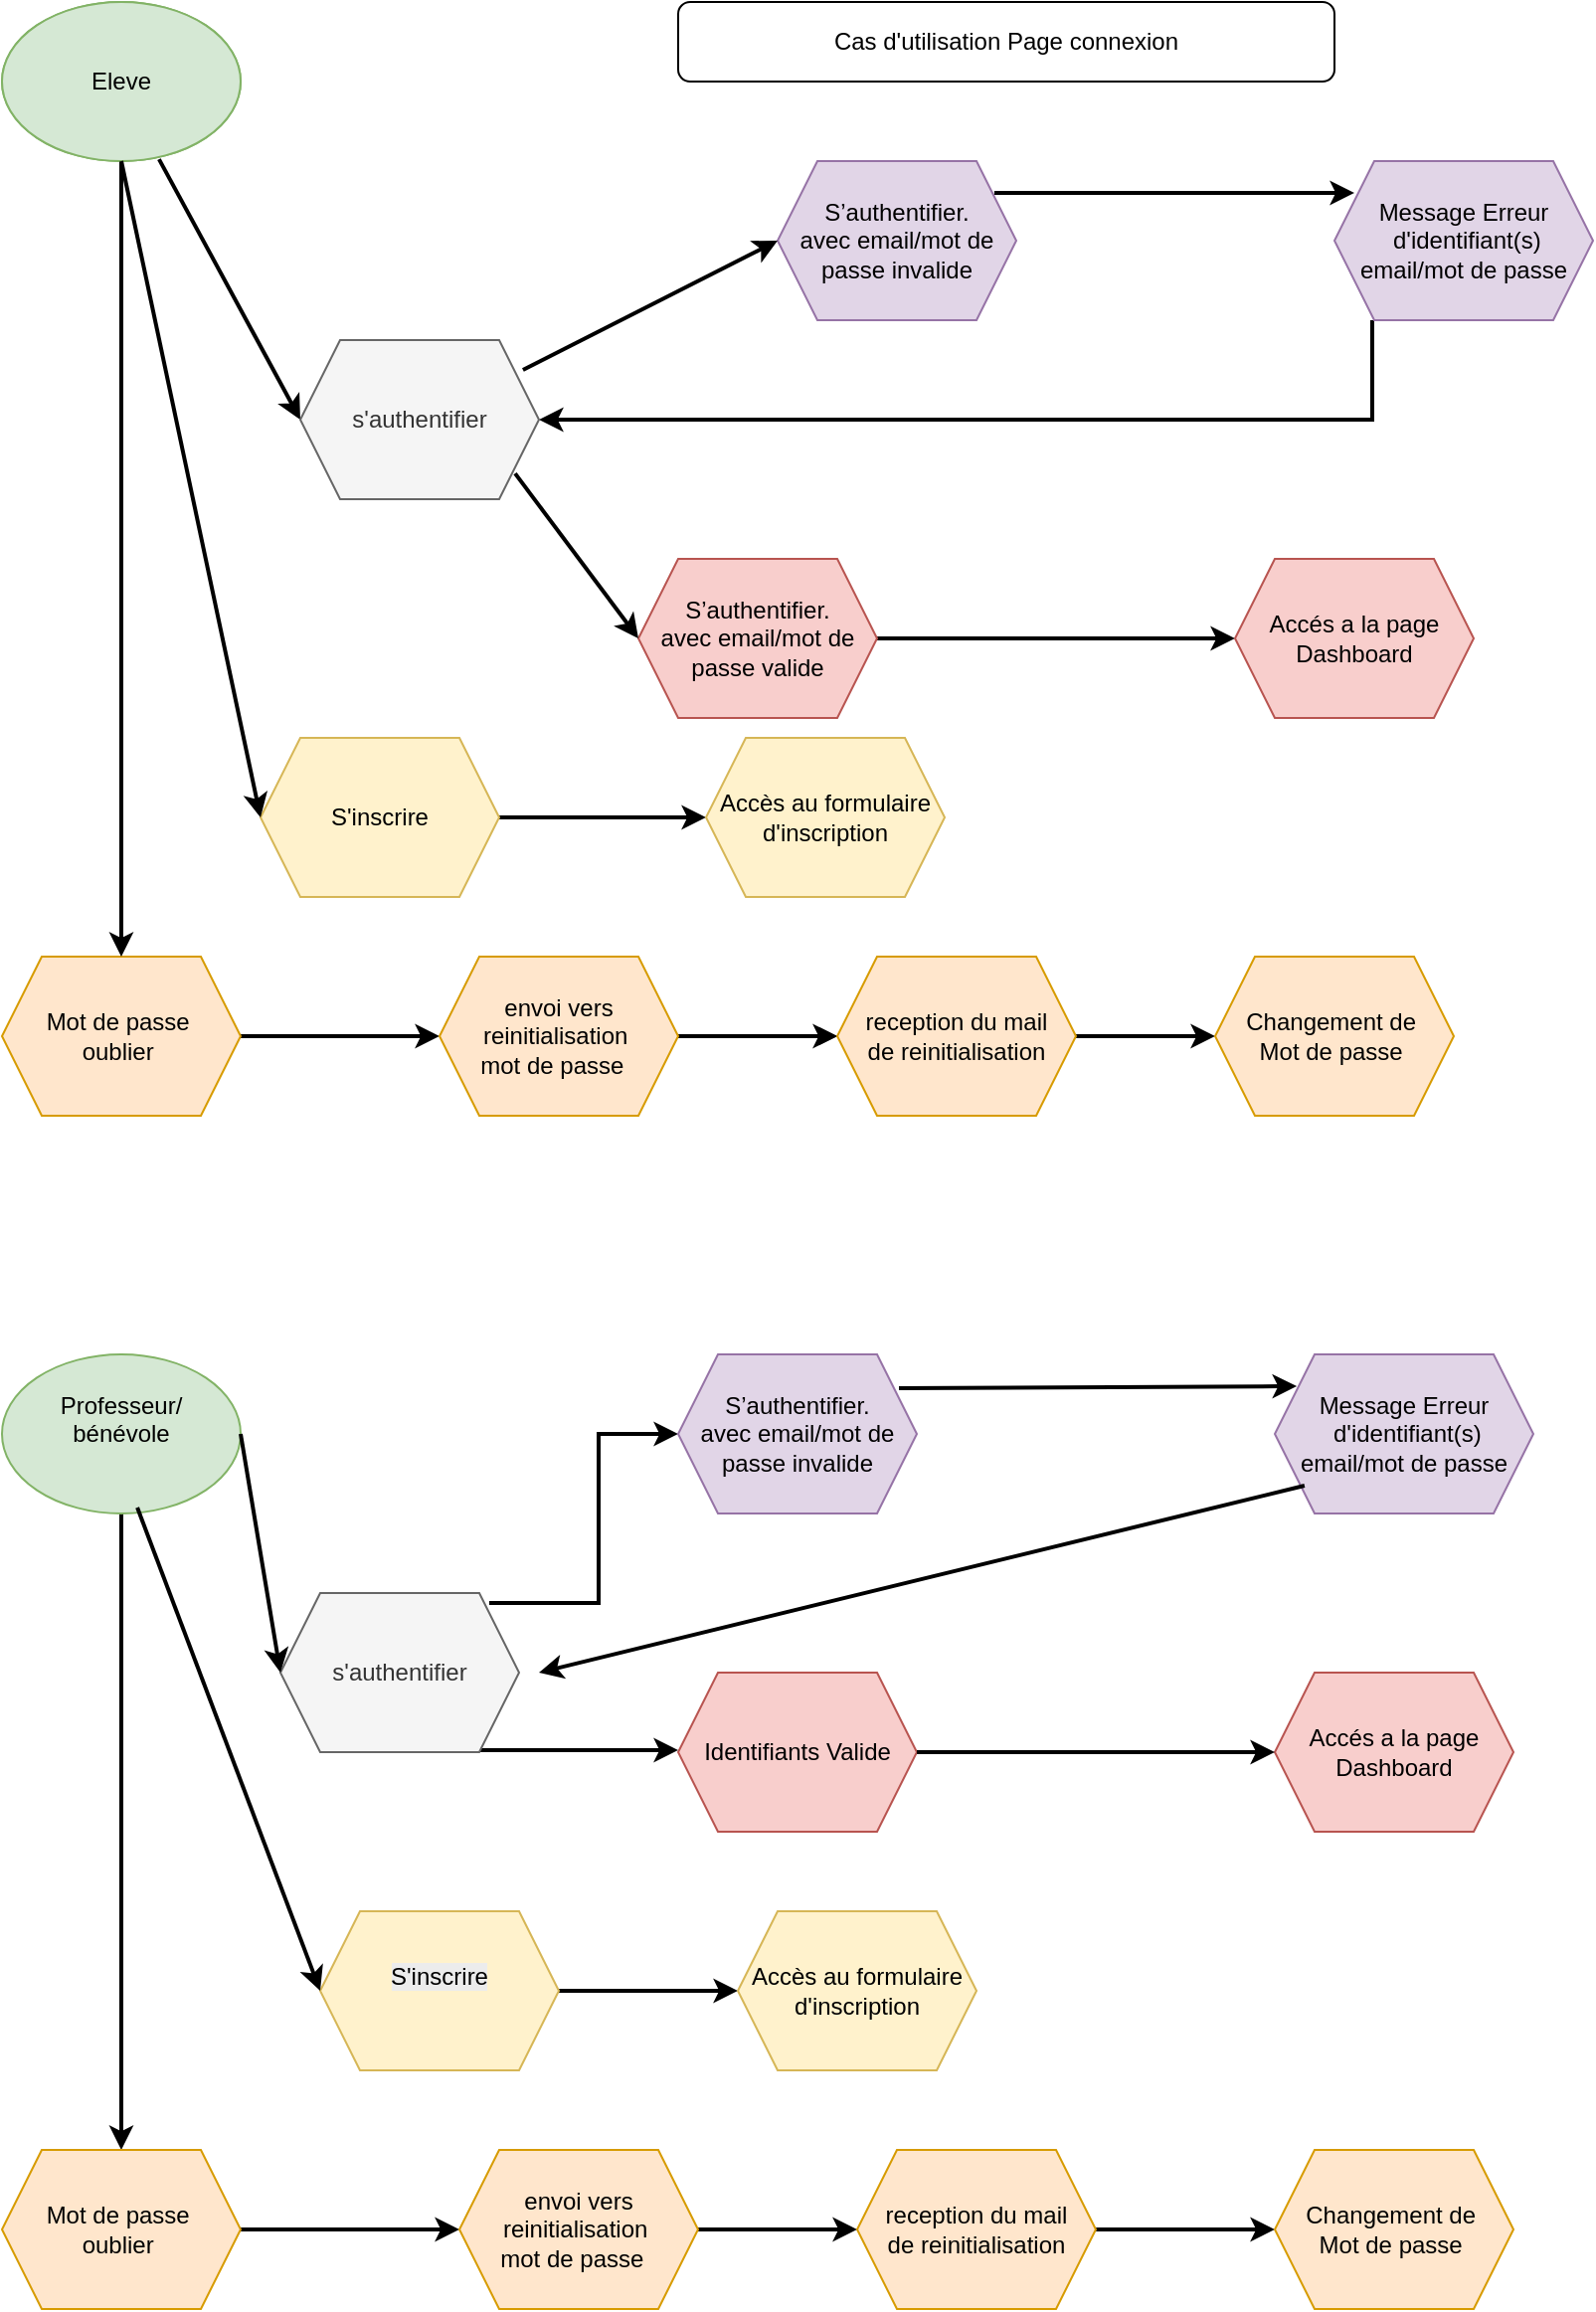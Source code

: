 <mxfile version="27.1.1">
  <diagram name="Page-1" id="KmbGgYlYGXzT0_UpFZPA">
    <mxGraphModel dx="1378" dy="832" grid="1" gridSize="10" guides="1" tooltips="1" connect="1" arrows="1" fold="1" page="1" pageScale="1" pageWidth="827" pageHeight="583" math="0" shadow="0">
      <root>
        <mxCell id="0" />
        <mxCell id="1" parent="0" />
        <mxCell id="Zue0cw8jh71YgsHalFJU-1" value="Utilisateur" style="ellipse;whiteSpace=wrap;html=1;fillColor=#d5e8d4;strokeColor=#82b366;" parent="1" vertex="1">
          <mxGeometry x="60" y="80" width="120" height="80" as="geometry" />
        </mxCell>
        <mxCell id="Zue0cw8jh71YgsHalFJU-9" style="edgeStyle=orthogonalEdgeStyle;rounded=0;orthogonalLoop=1;jettySize=auto;html=1;entryX=1;entryY=0.5;entryDx=0;entryDy=0;strokeWidth=2;exitX=0.146;exitY=1;exitDx=0;exitDy=0;exitPerimeter=0;" parent="1" source="Zue0cw8jh71YgsHalFJU-8" target="QbgpvLvngL5jS_qIekFw-13" edge="1">
          <mxGeometry relative="1" as="geometry">
            <mxPoint x="720" y="280" as="sourcePoint" />
          </mxGeometry>
        </mxCell>
        <mxCell id="Zue0cw8jh71YgsHalFJU-5" value="S’authentifier.&lt;div&gt;avec email/mot de passe&amp;nbsp;&lt;span style=&quot;background-color: transparent; color: light-dark(rgb(0, 0, 0), rgb(255, 255, 255));&quot;&gt;invalide&lt;/span&gt;&lt;/div&gt;" style="shape=hexagon;perimeter=hexagonPerimeter2;whiteSpace=wrap;html=1;fixedSize=1;fillColor=#e1d5e7;strokeColor=#9673a6;" parent="1" vertex="1">
          <mxGeometry x="450" y="160" width="120" height="80" as="geometry" />
        </mxCell>
        <mxCell id="Zue0cw8jh71YgsHalFJU-8" value="Message Erreur&lt;div&gt;&amp;nbsp;d&#39;identifiant(s)&lt;div&gt;email/mot de passe&lt;/div&gt;&lt;/div&gt;" style="shape=hexagon;perimeter=hexagonPerimeter2;whiteSpace=wrap;html=1;fixedSize=1;fillColor=#e1d5e7;strokeColor=#9673a6;" parent="1" vertex="1">
          <mxGeometry x="730" y="160" width="130" height="80" as="geometry" />
        </mxCell>
        <mxCell id="Zue0cw8jh71YgsHalFJU-16" value="" style="edgeStyle=orthogonalEdgeStyle;rounded=0;orthogonalLoop=1;jettySize=auto;html=1;strokeWidth=2;entryX=0;entryY=0.5;entryDx=0;entryDy=0;" parent="1" source="Zue0cw8jh71YgsHalFJU-13" target="Zue0cw8jh71YgsHalFJU-17" edge="1">
          <mxGeometry relative="1" as="geometry">
            <mxPoint x="440" y="440" as="targetPoint" />
          </mxGeometry>
        </mxCell>
        <mxCell id="Zue0cw8jh71YgsHalFJU-13" value="S’authentifier.&lt;div&gt;avec email/mot de passe&amp;nbsp;&lt;span style=&quot;background-color: transparent; color: light-dark(rgb(0, 0, 0), rgb(255, 255, 255));&quot;&gt;valide&lt;/span&gt;&lt;/div&gt;" style="shape=hexagon;perimeter=hexagonPerimeter2;whiteSpace=wrap;html=1;fixedSize=1;fillColor=#f8cecc;strokeColor=#b85450;" parent="1" vertex="1">
          <mxGeometry x="380" y="360" width="120" height="80" as="geometry" />
        </mxCell>
        <mxCell id="Zue0cw8jh71YgsHalFJU-17" value="Accés a la page Dashboard" style="shape=hexagon;perimeter=hexagonPerimeter2;whiteSpace=wrap;html=1;fixedSize=1;fillColor=#f8cecc;strokeColor=#b85450;" parent="1" vertex="1">
          <mxGeometry x="680" y="360" width="120" height="80" as="geometry" />
        </mxCell>
        <mxCell id="Zue0cw8jh71YgsHalFJU-22" value="" style="edgeStyle=orthogonalEdgeStyle;rounded=0;orthogonalLoop=1;jettySize=auto;html=1;strokeWidth=2;" parent="1" source="Zue0cw8jh71YgsHalFJU-19" target="Zue0cw8jh71YgsHalFJU-21" edge="1">
          <mxGeometry relative="1" as="geometry" />
        </mxCell>
        <mxCell id="Zue0cw8jh71YgsHalFJU-19" value="Mot de passe&amp;nbsp;&lt;div&gt;oublier&amp;nbsp;&lt;/div&gt;" style="shape=hexagon;perimeter=hexagonPerimeter2;whiteSpace=wrap;html=1;fixedSize=1;fillColor=#ffe6cc;strokeColor=#d79b00;" parent="1" vertex="1">
          <mxGeometry x="60" y="560" width="120" height="80" as="geometry" />
        </mxCell>
        <mxCell id="Zue0cw8jh71YgsHalFJU-20" style="edgeStyle=orthogonalEdgeStyle;rounded=0;orthogonalLoop=1;jettySize=auto;html=1;entryX=0.5;entryY=0;entryDx=0;entryDy=0;strokeWidth=2;" parent="1" source="Zue0cw8jh71YgsHalFJU-1" target="Zue0cw8jh71YgsHalFJU-19" edge="1">
          <mxGeometry relative="1" as="geometry">
            <mxPoint x="120" y="470" as="targetPoint" />
            <Array as="points" />
          </mxGeometry>
        </mxCell>
        <mxCell id="Zue0cw8jh71YgsHalFJU-24" value="" style="edgeStyle=orthogonalEdgeStyle;rounded=0;orthogonalLoop=1;jettySize=auto;html=1;" parent="1" source="Zue0cw8jh71YgsHalFJU-21" target="Zue0cw8jh71YgsHalFJU-23" edge="1">
          <mxGeometry relative="1" as="geometry" />
        </mxCell>
        <mxCell id="Ng6ufq9dJBZELyTH2kSp-41" value="" style="edgeStyle=orthogonalEdgeStyle;rounded=0;orthogonalLoop=1;jettySize=auto;html=1;strokeWidth=2;" parent="1" source="Zue0cw8jh71YgsHalFJU-21" target="Zue0cw8jh71YgsHalFJU-23" edge="1">
          <mxGeometry relative="1" as="geometry" />
        </mxCell>
        <mxCell id="Zue0cw8jh71YgsHalFJU-21" value="envoi vers reinitialisation&amp;nbsp;&lt;div&gt;mot de passe&amp;nbsp;&amp;nbsp;&lt;/div&gt;" style="shape=hexagon;perimeter=hexagonPerimeter2;whiteSpace=wrap;html=1;fixedSize=1;fillColor=#ffe6cc;strokeColor=#d79b00;" parent="1" vertex="1">
          <mxGeometry x="280" y="560" width="120" height="80" as="geometry" />
        </mxCell>
        <mxCell id="Zue0cw8jh71YgsHalFJU-27" value="" style="edgeStyle=orthogonalEdgeStyle;rounded=0;orthogonalLoop=1;jettySize=auto;html=1;strokeWidth=2;" parent="1" source="Zue0cw8jh71YgsHalFJU-23" target="Zue0cw8jh71YgsHalFJU-25" edge="1">
          <mxGeometry relative="1" as="geometry" />
        </mxCell>
        <mxCell id="Zue0cw8jh71YgsHalFJU-23" value="reception du mail&lt;div&gt;de reinitialisation&lt;/div&gt;" style="shape=hexagon;perimeter=hexagonPerimeter2;whiteSpace=wrap;html=1;fixedSize=1;fillColor=#ffe6cc;strokeColor=#d79b00;" parent="1" vertex="1">
          <mxGeometry x="480" y="560" width="120" height="80" as="geometry" />
        </mxCell>
        <mxCell id="Zue0cw8jh71YgsHalFJU-25" value="Changement de&amp;nbsp;&lt;div&gt;Mot de passe&amp;nbsp;&lt;/div&gt;" style="shape=hexagon;perimeter=hexagonPerimeter2;whiteSpace=wrap;html=1;fixedSize=1;fillColor=#ffe6cc;strokeColor=#d79b00;" parent="1" vertex="1">
          <mxGeometry x="670" y="560" width="120" height="80" as="geometry" />
        </mxCell>
        <mxCell id="Zue0cw8jh71YgsHalFJU-32" value="Cas d&#39;utilisation Page connexion" style="rounded=1;whiteSpace=wrap;html=1;" parent="1" vertex="1">
          <mxGeometry x="400" y="80" width="330" height="40" as="geometry" />
        </mxCell>
        <mxCell id="Zue0cw8jh71YgsHalFJU-33" style="edgeStyle=orthogonalEdgeStyle;rounded=0;orthogonalLoop=1;jettySize=auto;html=1;exitX=0.5;exitY=1;exitDx=0;exitDy=0;" parent="1" source="Zue0cw8jh71YgsHalFJU-32" target="Zue0cw8jh71YgsHalFJU-32" edge="1">
          <mxGeometry relative="1" as="geometry" />
        </mxCell>
        <mxCell id="Ng6ufq9dJBZELyTH2kSp-11" value="Eleve" style="ellipse;whiteSpace=wrap;html=1;fillColor=#d5e8d4;strokeColor=#82b366;" parent="1" vertex="1">
          <mxGeometry x="60" y="80" width="120" height="80" as="geometry" />
        </mxCell>
        <mxCell id="Ng6ufq9dJBZELyTH2kSp-16" value="" style="edgeStyle=orthogonalEdgeStyle;rounded=0;orthogonalLoop=1;jettySize=auto;html=1;strokeWidth=2;exitX=0.875;exitY=0.063;exitDx=0;exitDy=0;exitPerimeter=0;entryX=0;entryY=0.5;entryDx=0;entryDy=0;" parent="1" source="QbgpvLvngL5jS_qIekFw-10" target="Ng6ufq9dJBZELyTH2kSp-13" edge="1">
          <mxGeometry relative="1" as="geometry">
            <mxPoint x="240" y="870" as="sourcePoint" />
            <mxPoint x="390" y="800" as="targetPoint" />
          </mxGeometry>
        </mxCell>
        <mxCell id="Ng6ufq9dJBZELyTH2kSp-30" style="edgeStyle=orthogonalEdgeStyle;rounded=0;orthogonalLoop=1;jettySize=auto;html=1;entryX=0.5;entryY=0;entryDx=0;entryDy=0;strokeWidth=2;" parent="1" source="Ng6ufq9dJBZELyTH2kSp-12" target="Ng6ufq9dJBZELyTH2kSp-26" edge="1">
          <mxGeometry relative="1" as="geometry" />
        </mxCell>
        <mxCell id="Ng6ufq9dJBZELyTH2kSp-12" value="Professeur/&lt;div&gt;bénévole&lt;div&gt;&lt;br&gt;&lt;/div&gt;&lt;/div&gt;" style="ellipse;whiteSpace=wrap;html=1;fillColor=#d5e8d4;strokeColor=#82b366;" parent="1" vertex="1">
          <mxGeometry x="60" y="760" width="120" height="80" as="geometry" />
        </mxCell>
        <mxCell id="Ng6ufq9dJBZELyTH2kSp-13" value="S’authentifier.&lt;div&gt;avec email/mot de passe&amp;nbsp;&lt;span style=&quot;background-color: transparent; color: light-dark(rgb(0, 0, 0), rgb(255, 255, 255));&quot;&gt;invalide&lt;/span&gt;&lt;/div&gt;" style="shape=hexagon;perimeter=hexagonPerimeter2;whiteSpace=wrap;html=1;fixedSize=1;fillColor=#e1d5e7;strokeColor=#9673a6;" parent="1" vertex="1">
          <mxGeometry x="400" y="760" width="120" height="80" as="geometry" />
        </mxCell>
        <mxCell id="Ng6ufq9dJBZELyTH2kSp-14" value="Message Erreur&lt;div&gt;&amp;nbsp;d&#39;identifiant(s)&lt;div&gt;email/mot de passe&lt;/div&gt;&lt;/div&gt;" style="shape=hexagon;perimeter=hexagonPerimeter2;whiteSpace=wrap;html=1;fixedSize=1;fillColor=#e1d5e7;strokeColor=#9673a6;" parent="1" vertex="1">
          <mxGeometry x="700" y="760" width="130" height="80" as="geometry" />
        </mxCell>
        <mxCell id="Ng6ufq9dJBZELyTH2kSp-20" value="Identifiants Valide" style="shape=hexagon;perimeter=hexagonPerimeter2;whiteSpace=wrap;html=1;fixedSize=1;fillColor=#f8cecc;strokeColor=#b85450;" parent="1" vertex="1">
          <mxGeometry x="400" y="920" width="120" height="80" as="geometry" />
        </mxCell>
        <mxCell id="Ng6ufq9dJBZELyTH2kSp-22" value="Accés a la page Dashboard" style="shape=hexagon;perimeter=hexagonPerimeter2;whiteSpace=wrap;html=1;fixedSize=1;fillColor=#f8cecc;strokeColor=#b85450;" parent="1" vertex="1">
          <mxGeometry x="700" y="920" width="120" height="80" as="geometry" />
        </mxCell>
        <mxCell id="Ng6ufq9dJBZELyTH2kSp-31" value="" style="edgeStyle=orthogonalEdgeStyle;rounded=0;orthogonalLoop=1;jettySize=auto;html=1;strokeWidth=2;" parent="1" source="Ng6ufq9dJBZELyTH2kSp-26" target="Ng6ufq9dJBZELyTH2kSp-27" edge="1">
          <mxGeometry relative="1" as="geometry" />
        </mxCell>
        <mxCell id="Ng6ufq9dJBZELyTH2kSp-26" value="Mot de passe&amp;nbsp;&lt;div&gt;oublier&amp;nbsp;&lt;/div&gt;" style="shape=hexagon;perimeter=hexagonPerimeter2;whiteSpace=wrap;html=1;fixedSize=1;fillColor=#ffe6cc;strokeColor=#d79b00;" parent="1" vertex="1">
          <mxGeometry x="60" y="1160" width="120" height="80" as="geometry" />
        </mxCell>
        <mxCell id="Ng6ufq9dJBZELyTH2kSp-32" value="" style="edgeStyle=orthogonalEdgeStyle;rounded=0;orthogonalLoop=1;jettySize=auto;html=1;strokeWidth=2;" parent="1" source="Ng6ufq9dJBZELyTH2kSp-27" target="Ng6ufq9dJBZELyTH2kSp-28" edge="1">
          <mxGeometry relative="1" as="geometry" />
        </mxCell>
        <mxCell id="Ng6ufq9dJBZELyTH2kSp-27" value="envoi vers reinitialisation&amp;nbsp;&lt;div&gt;mot de passe&amp;nbsp;&amp;nbsp;&lt;/div&gt;" style="shape=hexagon;perimeter=hexagonPerimeter2;whiteSpace=wrap;html=1;fixedSize=1;fillColor=#ffe6cc;strokeColor=#d79b00;" parent="1" vertex="1">
          <mxGeometry x="290" y="1160" width="120" height="80" as="geometry" />
        </mxCell>
        <mxCell id="Ng6ufq9dJBZELyTH2kSp-33" value="" style="edgeStyle=orthogonalEdgeStyle;rounded=0;orthogonalLoop=1;jettySize=auto;html=1;strokeWidth=2;" parent="1" source="Ng6ufq9dJBZELyTH2kSp-28" target="Ng6ufq9dJBZELyTH2kSp-29" edge="1">
          <mxGeometry relative="1" as="geometry" />
        </mxCell>
        <mxCell id="Ng6ufq9dJBZELyTH2kSp-28" value="reception du mail&lt;div&gt;de reinitialisation&lt;/div&gt;" style="shape=hexagon;perimeter=hexagonPerimeter2;whiteSpace=wrap;html=1;fixedSize=1;fillColor=#ffe6cc;strokeColor=#d79b00;" parent="1" vertex="1">
          <mxGeometry x="490" y="1160" width="120" height="80" as="geometry" />
        </mxCell>
        <mxCell id="Ng6ufq9dJBZELyTH2kSp-29" value="Changement de&amp;nbsp;&lt;div&gt;Mot de passe&amp;nbsp;&lt;/div&gt;" style="shape=hexagon;perimeter=hexagonPerimeter2;whiteSpace=wrap;html=1;fixedSize=1;fillColor=#ffe6cc;strokeColor=#d79b00;" parent="1" vertex="1">
          <mxGeometry x="700" y="1160" width="120" height="80" as="geometry" />
        </mxCell>
        <mxCell id="Ng6ufq9dJBZELyTH2kSp-40" value="" style="endArrow=classic;html=1;rounded=0;entryX=0;entryY=0.5;entryDx=0;entryDy=0;strokeWidth=2;exitX=0.933;exitY=0.188;exitDx=0;exitDy=0;exitPerimeter=0;" parent="1" source="QbgpvLvngL5jS_qIekFw-13" target="Zue0cw8jh71YgsHalFJU-5" edge="1">
          <mxGeometry width="50" height="50" relative="1" as="geometry">
            <mxPoint x="390" y="410" as="sourcePoint" />
            <mxPoint x="440" y="360" as="targetPoint" />
          </mxGeometry>
        </mxCell>
        <mxCell id="QbgpvLvngL5jS_qIekFw-1" value="" style="endArrow=classic;html=1;rounded=0;exitX=0.658;exitY=0.988;exitDx=0;exitDy=0;exitPerimeter=0;entryX=0;entryY=0.5;entryDx=0;entryDy=0;strokeWidth=2;" parent="1" source="Ng6ufq9dJBZELyTH2kSp-11" target="QbgpvLvngL5jS_qIekFw-13" edge="1">
          <mxGeometry width="50" height="50" relative="1" as="geometry">
            <mxPoint x="520" y="360" as="sourcePoint" />
            <mxPoint x="570" y="310" as="targetPoint" />
          </mxGeometry>
        </mxCell>
        <mxCell id="QbgpvLvngL5jS_qIekFw-2" value="" style="endArrow=classic;html=1;rounded=0;exitX=0.908;exitY=0.2;exitDx=0;exitDy=0;exitPerimeter=0;strokeWidth=2;" parent="1" source="Zue0cw8jh71YgsHalFJU-5" edge="1">
          <mxGeometry width="50" height="50" relative="1" as="geometry">
            <mxPoint x="520" y="360" as="sourcePoint" />
            <mxPoint x="740" y="176" as="targetPoint" />
          </mxGeometry>
        </mxCell>
        <mxCell id="QbgpvLvngL5jS_qIekFw-6" value="" style="endArrow=classic;html=1;rounded=0;strokeWidth=2;exitX=0.115;exitY=0.825;exitDx=0;exitDy=0;exitPerimeter=0;" parent="1" source="Ng6ufq9dJBZELyTH2kSp-14" edge="1">
          <mxGeometry width="50" height="50" relative="1" as="geometry">
            <mxPoint x="690" y="826" as="sourcePoint" />
            <mxPoint x="330" y="920" as="targetPoint" />
          </mxGeometry>
        </mxCell>
        <mxCell id="QbgpvLvngL5jS_qIekFw-7" value="" style="endArrow=classic;html=1;rounded=0;strokeWidth=2;" parent="1" edge="1">
          <mxGeometry width="50" height="50" relative="1" as="geometry">
            <mxPoint x="300" y="959" as="sourcePoint" />
            <mxPoint x="400" y="959" as="targetPoint" />
          </mxGeometry>
        </mxCell>
        <mxCell id="QbgpvLvngL5jS_qIekFw-9" value="" style="endArrow=classic;html=1;rounded=0;exitX=1;exitY=0.5;exitDx=0;exitDy=0;entryX=0;entryY=0.5;entryDx=0;entryDy=0;strokeWidth=2;" parent="1" source="Ng6ufq9dJBZELyTH2kSp-20" target="Ng6ufq9dJBZELyTH2kSp-22" edge="1">
          <mxGeometry width="50" height="50" relative="1" as="geometry">
            <mxPoint x="520" y="860" as="sourcePoint" />
            <mxPoint x="570" y="810" as="targetPoint" />
          </mxGeometry>
        </mxCell>
        <mxCell id="QbgpvLvngL5jS_qIekFw-10" value="s&#39;authentifier" style="shape=hexagon;perimeter=hexagonPerimeter2;whiteSpace=wrap;html=1;fixedSize=1;fillColor=#f5f5f5;fontColor=#333333;strokeColor=#666666;" parent="1" vertex="1">
          <mxGeometry x="200" y="880" width="120" height="80" as="geometry" />
        </mxCell>
        <mxCell id="QbgpvLvngL5jS_qIekFw-11" value="" style="endArrow=classic;html=1;rounded=0;exitX=1;exitY=0.5;exitDx=0;exitDy=0;strokeWidth=2;" parent="1" source="Ng6ufq9dJBZELyTH2kSp-12" edge="1">
          <mxGeometry width="50" height="50" relative="1" as="geometry">
            <mxPoint x="520" y="760" as="sourcePoint" />
            <mxPoint x="200" y="920" as="targetPoint" />
          </mxGeometry>
        </mxCell>
        <mxCell id="QbgpvLvngL5jS_qIekFw-12" value="" style="endArrow=classic;html=1;rounded=0;strokeWidth=2;exitX=0.925;exitY=0.213;exitDx=0;exitDy=0;exitPerimeter=0;entryX=0.085;entryY=0.2;entryDx=0;entryDy=0;entryPerimeter=0;" parent="1" source="Ng6ufq9dJBZELyTH2kSp-13" target="Ng6ufq9dJBZELyTH2kSp-14" edge="1">
          <mxGeometry width="50" height="50" relative="1" as="geometry">
            <mxPoint x="530" y="780" as="sourcePoint" />
            <mxPoint x="690" y="780" as="targetPoint" />
          </mxGeometry>
        </mxCell>
        <mxCell id="QbgpvLvngL5jS_qIekFw-13" value="s&#39;authentifier" style="shape=hexagon;perimeter=hexagonPerimeter2;whiteSpace=wrap;html=1;fixedSize=1;fillColor=#f5f5f5;fontColor=#333333;strokeColor=#666666;" parent="1" vertex="1">
          <mxGeometry x="210" y="250" width="120" height="80" as="geometry" />
        </mxCell>
        <mxCell id="QbgpvLvngL5jS_qIekFw-15" value="" style="endArrow=classic;html=1;rounded=0;exitX=0.9;exitY=0.838;exitDx=0;exitDy=0;exitPerimeter=0;entryX=0;entryY=0.5;entryDx=0;entryDy=0;strokeWidth=2;" parent="1" source="QbgpvLvngL5jS_qIekFw-13" target="Zue0cw8jh71YgsHalFJU-13" edge="1">
          <mxGeometry width="50" height="50" relative="1" as="geometry">
            <mxPoint x="520" y="360" as="sourcePoint" />
            <mxPoint x="570" y="310" as="targetPoint" />
          </mxGeometry>
        </mxCell>
        <mxCell id="OBNKL77yJkihkaTxdUHG-4" value="" style="edgeStyle=orthogonalEdgeStyle;rounded=0;orthogonalLoop=1;jettySize=auto;html=1;strokeWidth=2;" edge="1" parent="1" source="OBNKL77yJkihkaTxdUHG-1" target="OBNKL77yJkihkaTxdUHG-2">
          <mxGeometry relative="1" as="geometry" />
        </mxCell>
        <mxCell id="OBNKL77yJkihkaTxdUHG-1" value="S&#39;inscrire" style="shape=hexagon;perimeter=hexagonPerimeter2;whiteSpace=wrap;html=1;fixedSize=1;fillColor=#fff2cc;strokeColor=#d6b656;" vertex="1" parent="1">
          <mxGeometry x="190" y="450" width="120" height="80" as="geometry" />
        </mxCell>
        <mxCell id="OBNKL77yJkihkaTxdUHG-2" value="Accès au formulaire d&#39;inscription" style="shape=hexagon;perimeter=hexagonPerimeter2;whiteSpace=wrap;html=1;fixedSize=1;fillColor=#fff2cc;strokeColor=#d6b656;" vertex="1" parent="1">
          <mxGeometry x="414" y="450" width="120" height="80" as="geometry" />
        </mxCell>
        <mxCell id="OBNKL77yJkihkaTxdUHG-3" value="" style="endArrow=classic;html=1;rounded=0;exitX=0.5;exitY=1;exitDx=0;exitDy=0;entryX=0;entryY=0.5;entryDx=0;entryDy=0;strokeWidth=2;" edge="1" parent="1" source="Ng6ufq9dJBZELyTH2kSp-11" target="OBNKL77yJkihkaTxdUHG-1">
          <mxGeometry width="50" height="50" relative="1" as="geometry">
            <mxPoint x="680" y="450" as="sourcePoint" />
            <mxPoint x="730" y="400" as="targetPoint" />
          </mxGeometry>
        </mxCell>
        <mxCell id="OBNKL77yJkihkaTxdUHG-8" value="" style="edgeStyle=orthogonalEdgeStyle;rounded=0;orthogonalLoop=1;jettySize=auto;html=1;strokeWidth=2;" edge="1" parent="1" source="OBNKL77yJkihkaTxdUHG-5" target="OBNKL77yJkihkaTxdUHG-6">
          <mxGeometry relative="1" as="geometry" />
        </mxCell>
        <mxCell id="OBNKL77yJkihkaTxdUHG-5" value="&#xa;&lt;span style=&quot;color: rgb(0, 0, 0); font-family: Helvetica; font-size: 12px; font-style: normal; font-variant-ligatures: normal; font-variant-caps: normal; font-weight: 400; letter-spacing: normal; orphans: 2; text-align: center; text-indent: 0px; text-transform: none; widows: 2; word-spacing: 0px; -webkit-text-stroke-width: 0px; white-space: normal; background-color: rgb(236, 236, 236); text-decoration-thickness: initial; text-decoration-style: initial; text-decoration-color: initial; display: inline !important; float: none;&quot;&gt;S&#39;inscrire&lt;/span&gt;&#xa;&#xa;" style="shape=hexagon;perimeter=hexagonPerimeter2;whiteSpace=wrap;html=1;fixedSize=1;fillColor=#fff2cc;strokeColor=#d6b656;" vertex="1" parent="1">
          <mxGeometry x="220" y="1040" width="120" height="80" as="geometry" />
        </mxCell>
        <mxCell id="OBNKL77yJkihkaTxdUHG-6" value="Accès au formulaire d&#39;inscription" style="shape=hexagon;perimeter=hexagonPerimeter2;whiteSpace=wrap;html=1;fixedSize=1;fillColor=#fff2cc;strokeColor=#d6b656;" vertex="1" parent="1">
          <mxGeometry x="430" y="1040" width="120" height="80" as="geometry" />
        </mxCell>
        <mxCell id="OBNKL77yJkihkaTxdUHG-7" value="" style="endArrow=classic;html=1;rounded=0;exitX=0.567;exitY=0.963;exitDx=0;exitDy=0;exitPerimeter=0;entryX=0;entryY=0.5;entryDx=0;entryDy=0;strokeWidth=2;" edge="1" parent="1" source="Ng6ufq9dJBZELyTH2kSp-12" target="OBNKL77yJkihkaTxdUHG-5">
          <mxGeometry width="50" height="50" relative="1" as="geometry">
            <mxPoint x="680" y="1050" as="sourcePoint" />
            <mxPoint x="730" y="1000" as="targetPoint" />
          </mxGeometry>
        </mxCell>
      </root>
    </mxGraphModel>
  </diagram>
</mxfile>
